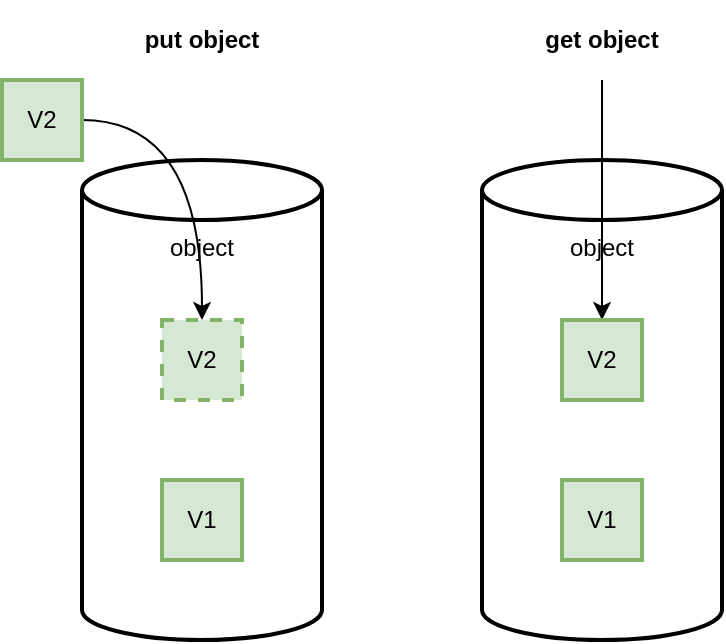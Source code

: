<mxfile version="21.1.2" type="device" pages="3">
  <diagram id="rNgop20JNeOxxvXV3Whv" name="put-get">
    <mxGraphModel dx="1100" dy="779" grid="1" gridSize="10" guides="1" tooltips="1" connect="1" arrows="1" fold="1" page="1" pageScale="1" pageWidth="850" pageHeight="1100" math="0" shadow="0">
      <root>
        <mxCell id="0" />
        <mxCell id="1" parent="0" />
        <mxCell id="kghYgZ-k-YsqfPZpwKoa-2" value="object" style="shape=cylinder3;whiteSpace=wrap;html=1;boundedLbl=1;backgroundOutline=1;size=15;fillColor=none;verticalAlign=top;strokeWidth=2;" vertex="1" parent="1">
          <mxGeometry x="280" y="360" width="120" height="240" as="geometry" />
        </mxCell>
        <mxCell id="kghYgZ-k-YsqfPZpwKoa-3" value="V2" style="whiteSpace=wrap;html=1;aspect=fixed;fillColor=#d5e8d4;strokeColor=#82b366;strokeWidth=2;dashed=1;" vertex="1" parent="1">
          <mxGeometry x="320" y="440" width="40" height="40" as="geometry" />
        </mxCell>
        <mxCell id="kghYgZ-k-YsqfPZpwKoa-4" value="V1" style="whiteSpace=wrap;html=1;aspect=fixed;fillColor=#d5e8d4;strokeColor=#82b366;strokeWidth=2;" vertex="1" parent="1">
          <mxGeometry x="320" y="520" width="40" height="40" as="geometry" />
        </mxCell>
        <mxCell id="kghYgZ-k-YsqfPZpwKoa-7" value="put object" style="text;html=1;strokeColor=none;fillColor=none;align=center;verticalAlign=middle;whiteSpace=wrap;rounded=0;fontStyle=1" vertex="1" parent="1">
          <mxGeometry x="280" y="280" width="120" height="40" as="geometry" />
        </mxCell>
        <mxCell id="kghYgZ-k-YsqfPZpwKoa-8" style="edgeStyle=orthogonalEdgeStyle;rounded=0;orthogonalLoop=1;jettySize=auto;html=1;entryX=0.5;entryY=0;entryDx=0;entryDy=0;curved=1;exitX=0.5;exitY=1;exitDx=0;exitDy=0;" edge="1" parent="1" source="kghYgZ-k-YsqfPZpwKoa-13" target="kghYgZ-k-YsqfPZpwKoa-10">
          <mxGeometry relative="1" as="geometry">
            <mxPoint x="540" y="340" as="sourcePoint" />
            <mxPoint x="540" y="360" as="targetPoint" />
          </mxGeometry>
        </mxCell>
        <mxCell id="kghYgZ-k-YsqfPZpwKoa-9" value="object" style="shape=cylinder3;whiteSpace=wrap;html=1;boundedLbl=1;backgroundOutline=1;size=15;fillColor=none;verticalAlign=top;strokeWidth=2;" vertex="1" parent="1">
          <mxGeometry x="480" y="360" width="120" height="240" as="geometry" />
        </mxCell>
        <mxCell id="kghYgZ-k-YsqfPZpwKoa-10" value="V2" style="whiteSpace=wrap;html=1;aspect=fixed;fillColor=#d5e8d4;strokeColor=#82b366;strokeWidth=2;" vertex="1" parent="1">
          <mxGeometry x="520" y="440" width="40" height="40" as="geometry" />
        </mxCell>
        <mxCell id="kghYgZ-k-YsqfPZpwKoa-11" value="V1" style="whiteSpace=wrap;html=1;aspect=fixed;fillColor=#d5e8d4;strokeColor=#82b366;strokeWidth=2;" vertex="1" parent="1">
          <mxGeometry x="520" y="520" width="40" height="40" as="geometry" />
        </mxCell>
        <mxCell id="kghYgZ-k-YsqfPZpwKoa-13" value="get object" style="text;html=1;strokeColor=none;fillColor=none;align=center;verticalAlign=middle;whiteSpace=wrap;rounded=0;fontStyle=1" vertex="1" parent="1">
          <mxGeometry x="480" y="280" width="120" height="40" as="geometry" />
        </mxCell>
        <mxCell id="f5Q0eE_sZSAg_qCSWP8I-2" style="edgeStyle=orthogonalEdgeStyle;rounded=0;orthogonalLoop=1;jettySize=auto;html=1;exitX=1;exitY=0.5;exitDx=0;exitDy=0;entryX=0.5;entryY=0;entryDx=0;entryDy=0;curved=1;" edge="1" parent="1" source="f5Q0eE_sZSAg_qCSWP8I-1" target="kghYgZ-k-YsqfPZpwKoa-3">
          <mxGeometry relative="1" as="geometry" />
        </mxCell>
        <mxCell id="f5Q0eE_sZSAg_qCSWP8I-1" value="V2" style="whiteSpace=wrap;html=1;aspect=fixed;fillColor=#d5e8d4;strokeColor=#82b366;strokeWidth=2;" vertex="1" parent="1">
          <mxGeometry x="240" y="320" width="40" height="40" as="geometry" />
        </mxCell>
      </root>
    </mxGraphModel>
  </diagram>
  <diagram name="delete" id="CTo8ZATBpNe41Gctxldp">
    <mxGraphModel dx="1100" dy="779" grid="1" gridSize="10" guides="1" tooltips="1" connect="1" arrows="1" fold="1" page="1" pageScale="1" pageWidth="850" pageHeight="1100" math="0" shadow="0">
      <root>
        <mxCell id="0" />
        <mxCell id="1" parent="0" />
        <mxCell id="oP0A5eyyeQ48-llCoz8o-6" style="edgeStyle=orthogonalEdgeStyle;rounded=0;orthogonalLoop=1;jettySize=auto;html=1;exitX=1;exitY=0.5;exitDx=0;exitDy=0;entryX=0.5;entryY=0;entryDx=0;entryDy=0;curved=1;" edge="1" parent="1" source="oP0A5eyyeQ48-llCoz8o-3" target="oP0A5eyyeQ48-llCoz8o-5">
          <mxGeometry relative="1" as="geometry" />
        </mxCell>
        <mxCell id="oP0A5eyyeQ48-llCoz8o-4" value="object" style="shape=cylinder3;whiteSpace=wrap;html=1;boundedLbl=1;backgroundOutline=1;size=15;fillColor=none;verticalAlign=top;strokeWidth=2;" vertex="1" parent="1">
          <mxGeometry x="280" y="240" width="120" height="360" as="geometry" />
        </mxCell>
        <mxCell id="oP0A5eyyeQ48-llCoz8o-1" value="V2" style="whiteSpace=wrap;html=1;aspect=fixed;fillColor=#d5e8d4;strokeColor=#82b366;strokeWidth=2;" vertex="1" parent="1">
          <mxGeometry x="320" y="440" width="40" height="40" as="geometry" />
        </mxCell>
        <mxCell id="oP0A5eyyeQ48-llCoz8o-2" value="V1" style="whiteSpace=wrap;html=1;aspect=fixed;fillColor=#d5e8d4;strokeColor=#82b366;strokeWidth=2;" vertex="1" parent="1">
          <mxGeometry x="320" y="520" width="40" height="40" as="geometry" />
        </mxCell>
        <mxCell id="oP0A5eyyeQ48-llCoz8o-3" value="M1" style="whiteSpace=wrap;html=1;aspect=fixed;fillColor=#f8cecc;strokeColor=#b85450;strokeWidth=2;" vertex="1" parent="1">
          <mxGeometry x="240" y="200" width="40" height="40" as="geometry" />
        </mxCell>
        <mxCell id="oP0A5eyyeQ48-llCoz8o-5" value="M1" style="whiteSpace=wrap;html=1;aspect=fixed;fillColor=#f8cecc;strokeColor=#b85450;dashed=1;strokeWidth=2;" vertex="1" parent="1">
          <mxGeometry x="320" y="360" width="40" height="40" as="geometry" />
        </mxCell>
        <mxCell id="oP0A5eyyeQ48-llCoz8o-7" value="delete object" style="text;html=1;strokeColor=none;fillColor=none;align=center;verticalAlign=middle;whiteSpace=wrap;rounded=0;fontStyle=1" vertex="1" parent="1">
          <mxGeometry x="280" y="160" width="120" height="40" as="geometry" />
        </mxCell>
        <mxCell id="oP0A5eyyeQ48-llCoz8o-9" style="edgeStyle=orthogonalEdgeStyle;rounded=0;orthogonalLoop=1;jettySize=auto;html=1;exitX=0.5;exitY=1;exitDx=0;exitDy=0;entryX=0.5;entryY=0;entryDx=0;entryDy=0;curved=1;" edge="1" parent="1" target="oP0A5eyyeQ48-llCoz8o-13" source="oP0A5eyyeQ48-llCoz8o-14">
          <mxGeometry relative="1" as="geometry">
            <mxPoint x="480" y="220" as="sourcePoint" />
          </mxGeometry>
        </mxCell>
        <mxCell id="oP0A5eyyeQ48-llCoz8o-10" value="object" style="shape=cylinder3;whiteSpace=wrap;html=1;boundedLbl=1;backgroundOutline=1;size=15;fillColor=none;verticalAlign=top;strokeWidth=2;" vertex="1" parent="1">
          <mxGeometry x="480" y="240" width="120" height="360" as="geometry" />
        </mxCell>
        <mxCell id="oP0A5eyyeQ48-llCoz8o-11" value="V2" style="whiteSpace=wrap;html=1;aspect=fixed;fillColor=#d5e8d4;strokeColor=#82b366;strokeWidth=2;" vertex="1" parent="1">
          <mxGeometry x="520" y="440" width="40" height="40" as="geometry" />
        </mxCell>
        <mxCell id="oP0A5eyyeQ48-llCoz8o-12" value="V1" style="whiteSpace=wrap;html=1;aspect=fixed;fillColor=#d5e8d4;strokeColor=#82b366;strokeWidth=2;" vertex="1" parent="1">
          <mxGeometry x="520" y="520" width="40" height="40" as="geometry" />
        </mxCell>
        <mxCell id="oP0A5eyyeQ48-llCoz8o-13" value="M1" style="whiteSpace=wrap;html=1;aspect=fixed;fillColor=#f8cecc;strokeColor=#b85450;strokeWidth=2;" vertex="1" parent="1">
          <mxGeometry x="520" y="360" width="40" height="40" as="geometry" />
        </mxCell>
        <mxCell id="oP0A5eyyeQ48-llCoz8o-14" value="get object" style="text;html=1;strokeColor=none;fillColor=none;align=center;verticalAlign=middle;whiteSpace=wrap;rounded=0;fontStyle=1" vertex="1" parent="1">
          <mxGeometry x="480" y="160" width="120" height="40" as="geometry" />
        </mxCell>
        <mxCell id="oP0A5eyyeQ48-llCoz8o-15" value="found marker&lt;br&gt;return 404" style="text;html=1;strokeColor=none;fillColor=none;align=center;verticalAlign=middle;whiteSpace=wrap;rounded=0;" vertex="1" parent="1">
          <mxGeometry x="560" y="200" width="120" height="40" as="geometry" />
        </mxCell>
      </root>
    </mxGraphModel>
  </diagram>
  <diagram id="xZDovQkr2Drz3L8a4jD-" name="restore">
    <mxGraphModel dx="917" dy="649" grid="1" gridSize="10" guides="1" tooltips="1" connect="1" arrows="1" fold="1" page="1" pageScale="1" pageWidth="850" pageHeight="1100" math="0" shadow="0">
      <root>
        <mxCell id="0" />
        <mxCell id="1" parent="0" />
        <mxCell id="LC2v4hlz7PDklLgjdXUk-9" value="object" style="shape=cylinder3;whiteSpace=wrap;html=1;boundedLbl=1;backgroundOutline=1;size=15;fillColor=none;verticalAlign=top;strokeWidth=2;" vertex="1" parent="1">
          <mxGeometry x="480" y="120" width="120" height="480" as="geometry" />
        </mxCell>
        <mxCell id="LC2v4hlz7PDklLgjdXUk-10" value="V2" style="whiteSpace=wrap;html=1;aspect=fixed;fillColor=#d5e8d4;strokeColor=#82b366;strokeWidth=2;" vertex="1" parent="1">
          <mxGeometry x="520" y="440" width="40" height="40" as="geometry" />
        </mxCell>
        <mxCell id="LC2v4hlz7PDklLgjdXUk-11" value="V1" style="whiteSpace=wrap;html=1;aspect=fixed;fillColor=#d5e8d4;strokeColor=#82b366;strokeWidth=2;" vertex="1" parent="1">
          <mxGeometry x="520" y="520" width="40" height="40" as="geometry" />
        </mxCell>
        <mxCell id="OF_KYuQoUKvdLBqDJWTq-5" value="delete" style="edgeStyle=orthogonalEdgeStyle;rounded=0;orthogonalLoop=1;jettySize=auto;html=1;exitX=1;exitY=0.5;exitDx=0;exitDy=0;" edge="1" parent="1" source="LC2v4hlz7PDklLgjdXUk-12">
          <mxGeometry relative="1" as="geometry">
            <mxPoint x="680" y="380.333" as="targetPoint" />
          </mxGeometry>
        </mxCell>
        <mxCell id="LC2v4hlz7PDklLgjdXUk-12" value="M1" style="whiteSpace=wrap;html=1;aspect=fixed;fillColor=#f8cecc;strokeColor=#b85450;strokeWidth=2;dashed=1;" vertex="1" parent="1">
          <mxGeometry x="520" y="360" width="40" height="40" as="geometry" />
        </mxCell>
        <mxCell id="OF_KYuQoUKvdLBqDJWTq-4" value="delete" style="edgeStyle=orthogonalEdgeStyle;rounded=0;orthogonalLoop=1;jettySize=auto;html=1;exitX=1;exitY=0.5;exitDx=0;exitDy=0;" edge="1" parent="1" source="LC2v4hlz7PDklLgjdXUk-15">
          <mxGeometry relative="1" as="geometry">
            <mxPoint x="680" y="300.333" as="targetPoint" />
          </mxGeometry>
        </mxCell>
        <mxCell id="LC2v4hlz7PDklLgjdXUk-15" value="V3" style="whiteSpace=wrap;html=1;aspect=fixed;fillColor=#d5e8d4;strokeColor=#82b366;strokeWidth=2;dashed=1;" vertex="1" parent="1">
          <mxGeometry x="520" y="280" width="40" height="40" as="geometry" />
        </mxCell>
        <mxCell id="LC2v4hlz7PDklLgjdXUk-18" value="object" style="shape=cylinder3;whiteSpace=wrap;html=1;boundedLbl=1;backgroundOutline=1;size=15;fillColor=none;verticalAlign=top;strokeWidth=2;" vertex="1" parent="1">
          <mxGeometry x="120" y="120" width="120" height="480" as="geometry" />
        </mxCell>
        <mxCell id="LC2v4hlz7PDklLgjdXUk-19" value="copy" style="edgeStyle=orthogonalEdgeStyle;rounded=0;orthogonalLoop=1;jettySize=auto;html=1;exitX=1;exitY=0.5;exitDx=0;exitDy=0;entryX=1;entryY=0.5;entryDx=0;entryDy=0;curved=1;" edge="1" parent="1" source="LC2v4hlz7PDklLgjdXUk-20" target="LC2v4hlz7PDklLgjdXUk-24">
          <mxGeometry relative="1" as="geometry">
            <Array as="points">
              <mxPoint x="280" y="460" />
              <mxPoint x="280" y="220" />
            </Array>
          </mxGeometry>
        </mxCell>
        <mxCell id="LC2v4hlz7PDklLgjdXUk-20" value="V2" style="whiteSpace=wrap;html=1;aspect=fixed;fillColor=#d5e8d4;strokeColor=#82b366;strokeWidth=2;" vertex="1" parent="1">
          <mxGeometry x="160" y="440" width="40" height="40" as="geometry" />
        </mxCell>
        <mxCell id="LC2v4hlz7PDklLgjdXUk-21" value="V1" style="whiteSpace=wrap;html=1;aspect=fixed;fillColor=#d5e8d4;strokeColor=#82b366;strokeWidth=2;" vertex="1" parent="1">
          <mxGeometry x="160" y="520" width="40" height="40" as="geometry" />
        </mxCell>
        <mxCell id="LC2v4hlz7PDklLgjdXUk-22" value="M1" style="whiteSpace=wrap;html=1;aspect=fixed;fillColor=#f8cecc;strokeColor=#b85450;strokeWidth=2;" vertex="1" parent="1">
          <mxGeometry x="160" y="360" width="40" height="40" as="geometry" />
        </mxCell>
        <mxCell id="LC2v4hlz7PDklLgjdXUk-23" value="V3" style="whiteSpace=wrap;html=1;aspect=fixed;fillColor=#d5e8d4;strokeColor=#82b366;strokeWidth=2;" vertex="1" parent="1">
          <mxGeometry x="160" y="280" width="40" height="40" as="geometry" />
        </mxCell>
        <mxCell id="LC2v4hlz7PDklLgjdXUk-24" value="V4" style="whiteSpace=wrap;html=1;aspect=fixed;fillColor=#d5e8d4;strokeColor=#82b366;strokeWidth=2;dashed=1;" vertex="1" parent="1">
          <mxGeometry x="160" y="200" width="40" height="40" as="geometry" />
        </mxCell>
        <mxCell id="OF_KYuQoUKvdLBqDJWTq-3" value="delete" style="edgeStyle=orthogonalEdgeStyle;rounded=0;orthogonalLoop=1;jettySize=auto;html=1;exitX=1;exitY=0.5;exitDx=0;exitDy=0;" edge="1" parent="1" source="LC2v4hlz7PDklLgjdXUk-25">
          <mxGeometry relative="1" as="geometry">
            <mxPoint x="680" y="220" as="targetPoint" />
          </mxGeometry>
        </mxCell>
        <mxCell id="LC2v4hlz7PDklLgjdXUk-25" value="V4" style="whiteSpace=wrap;html=1;aspect=fixed;fillColor=#d5e8d4;strokeColor=#82b366;strokeWidth=2;dashed=1;" vertex="1" parent="1">
          <mxGeometry x="520" y="200" width="40" height="40" as="geometry" />
        </mxCell>
        <mxCell id="OF_KYuQoUKvdLBqDJWTq-1" value="use case 1" style="text;html=1;strokeColor=none;fillColor=none;align=center;verticalAlign=middle;whiteSpace=wrap;rounded=0;fontStyle=1" vertex="1" parent="1">
          <mxGeometry x="120" y="40" width="120" height="40" as="geometry" />
        </mxCell>
        <mxCell id="OF_KYuQoUKvdLBqDJWTq-2" value="use case 2" style="text;html=1;strokeColor=none;fillColor=none;align=center;verticalAlign=middle;whiteSpace=wrap;rounded=0;fontStyle=1" vertex="1" parent="1">
          <mxGeometry x="480" y="40" width="120" height="40" as="geometry" />
        </mxCell>
      </root>
    </mxGraphModel>
  </diagram>
</mxfile>
